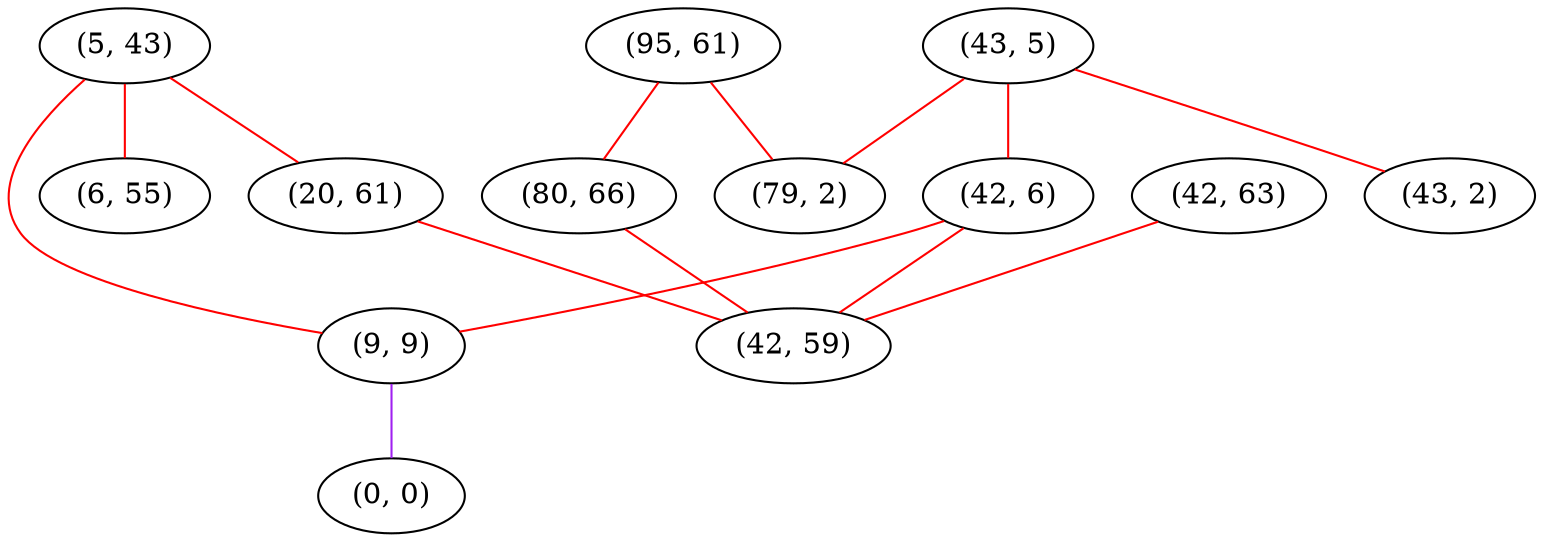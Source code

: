 graph "" {
"(42, 63)";
"(43, 5)";
"(95, 61)";
"(79, 2)";
"(5, 43)";
"(43, 2)";
"(42, 6)";
"(9, 9)";
"(80, 66)";
"(20, 61)";
"(0, 0)";
"(42, 59)";
"(6, 55)";
"(42, 63)" -- "(42, 59)"  [color=red, key=0, weight=1];
"(43, 5)" -- "(43, 2)"  [color=red, key=0, weight=1];
"(43, 5)" -- "(42, 6)"  [color=red, key=0, weight=1];
"(43, 5)" -- "(79, 2)"  [color=red, key=0, weight=1];
"(95, 61)" -- "(80, 66)"  [color=red, key=0, weight=1];
"(95, 61)" -- "(79, 2)"  [color=red, key=0, weight=1];
"(5, 43)" -- "(20, 61)"  [color=red, key=0, weight=1];
"(5, 43)" -- "(6, 55)"  [color=red, key=0, weight=1];
"(5, 43)" -- "(9, 9)"  [color=red, key=0, weight=1];
"(42, 6)" -- "(42, 59)"  [color=red, key=0, weight=1];
"(42, 6)" -- "(9, 9)"  [color=red, key=0, weight=1];
"(9, 9)" -- "(0, 0)"  [color=purple, key=0, weight=4];
"(80, 66)" -- "(42, 59)"  [color=red, key=0, weight=1];
"(20, 61)" -- "(42, 59)"  [color=red, key=0, weight=1];
}
